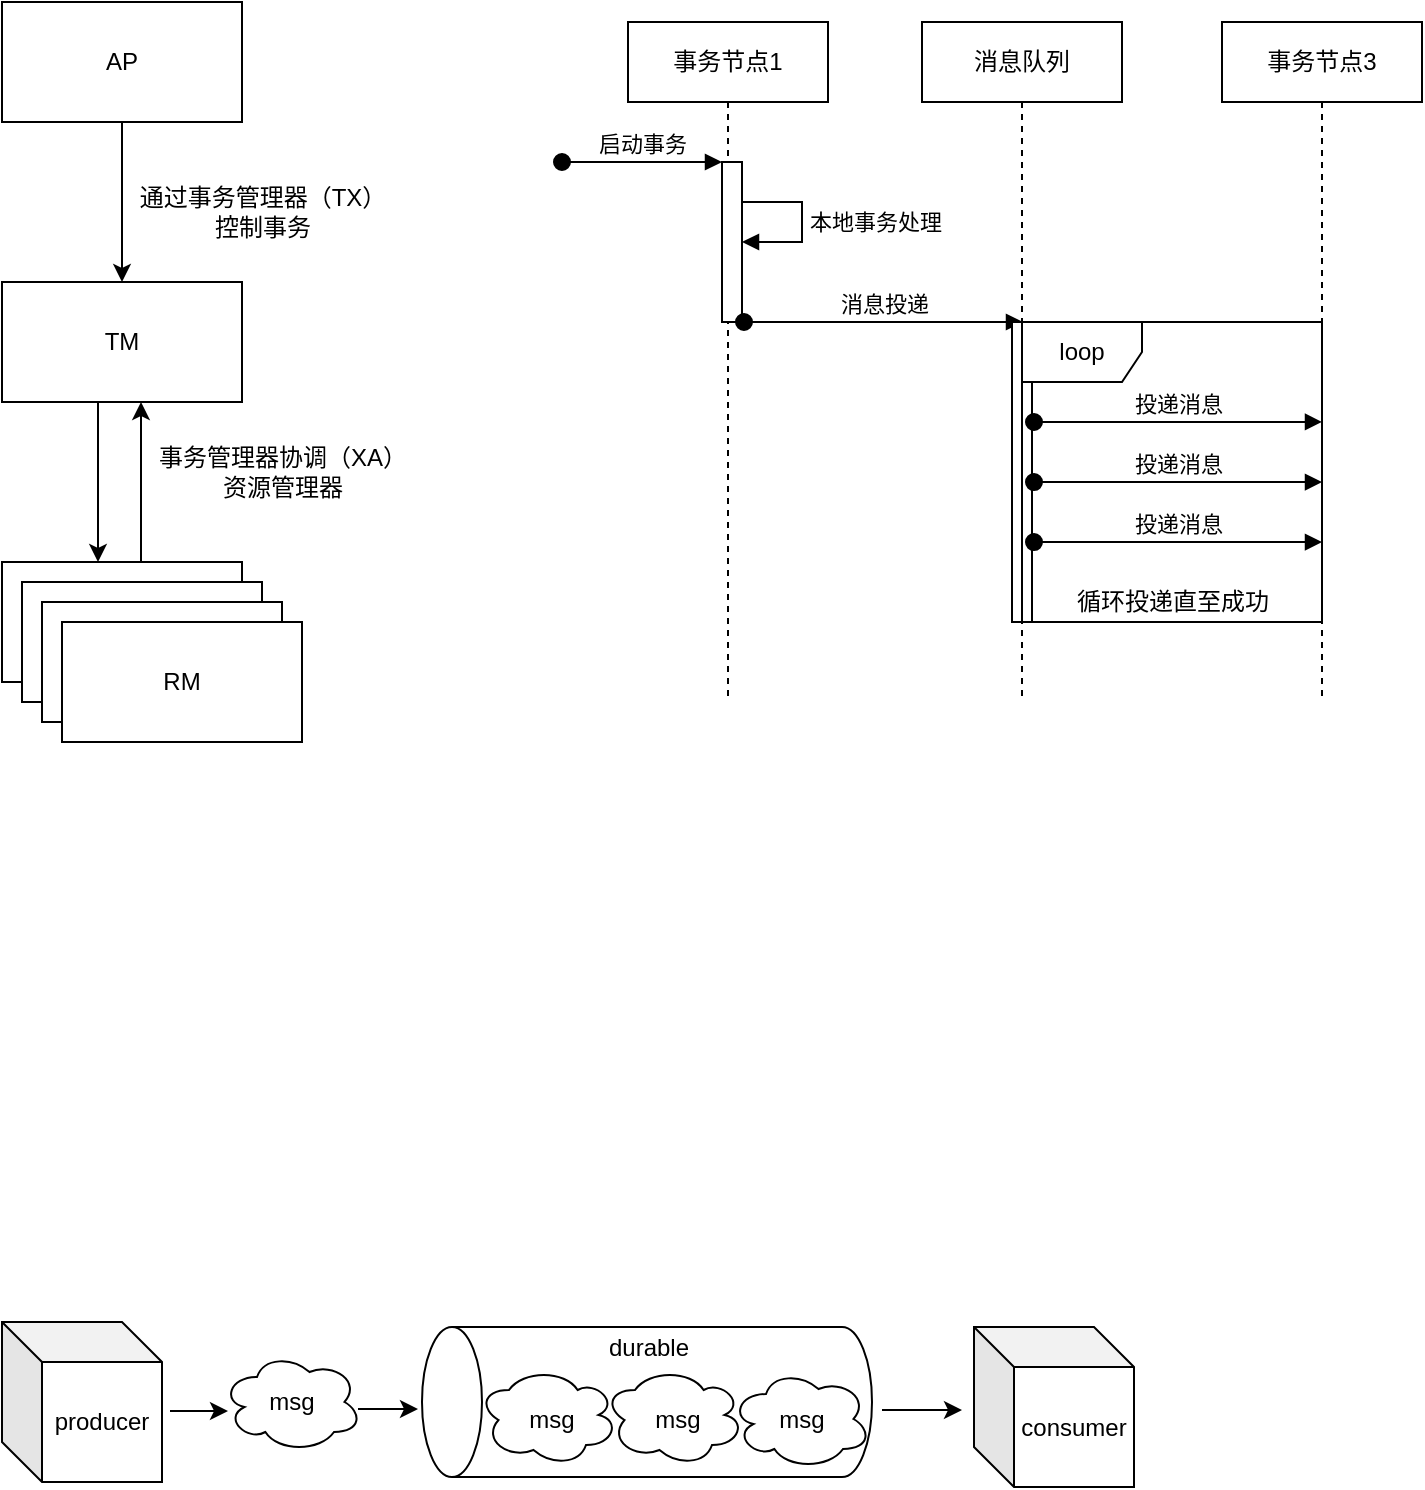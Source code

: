 <mxfile>
    <diagram id="6eq5_2-OoHjlULg1VnyJ" name="第 1 页">
        <mxGraphModel dx="505" dy="468" grid="1" gridSize="10" guides="1" tooltips="1" connect="1" arrows="1" fold="1" page="1" pageScale="1" pageWidth="827" pageHeight="1169" background="#ffffff" math="0" shadow="0">
            <root>
                <mxCell id="0"/>
                <mxCell id="1" parent="0"/>
                <mxCell id="2" value="AP" style="rounded=0;whiteSpace=wrap;html=1;fillColor=#FFFFFF;strokeColor=#000000;fontColor=#000000;" parent="1" vertex="1">
                    <mxGeometry x="40" y="30" width="120" height="60" as="geometry"/>
                </mxCell>
                <mxCell id="3" value="TM" style="rounded=0;whiteSpace=wrap;html=1;fontColor=#000000;strokeColor=#000000;fillColor=#FFFFFF;" parent="1" vertex="1">
                    <mxGeometry x="40" y="170" width="120" height="60" as="geometry"/>
                </mxCell>
                <mxCell id="5" value="" style="rounded=0;whiteSpace=wrap;html=1;fontColor=#000000;strokeColor=#000000;fillColor=#FFFFFF;" parent="1" vertex="1">
                    <mxGeometry x="40" y="310" width="120" height="60" as="geometry"/>
                </mxCell>
                <mxCell id="6" value="" style="rounded=0;whiteSpace=wrap;html=1;fontColor=#000000;strokeColor=#000000;fillColor=#FFFFFF;" parent="1" vertex="1">
                    <mxGeometry x="50" y="320" width="120" height="60" as="geometry"/>
                </mxCell>
                <mxCell id="7" value="" style="rounded=0;whiteSpace=wrap;html=1;fontColor=#000000;strokeColor=#000000;fillColor=#FFFFFF;" parent="1" vertex="1">
                    <mxGeometry x="60" y="330" width="120" height="60" as="geometry"/>
                </mxCell>
                <mxCell id="8" value="RM" style="rounded=0;whiteSpace=wrap;html=1;fontColor=#000000;strokeColor=#000000;fillColor=#FFFFFF;" parent="1" vertex="1">
                    <mxGeometry x="70" y="340" width="120" height="60" as="geometry"/>
                </mxCell>
                <mxCell id="10" value="" style="endArrow=classic;html=1;fontColor=#000000;strokeColor=#000000;entryX=0.5;entryY=0;entryDx=0;entryDy=0;exitX=0.5;exitY=1;exitDx=0;exitDy=0;" parent="1" source="2" target="3" edge="1">
                    <mxGeometry width="50" height="50" relative="1" as="geometry">
                        <mxPoint x="200" y="140" as="sourcePoint"/>
                        <mxPoint x="260" y="110" as="targetPoint"/>
                    </mxGeometry>
                </mxCell>
                <mxCell id="11" value="" style="endArrow=classic;html=1;fontColor=#000000;strokeColor=#000000;entryX=0.5;entryY=0;entryDx=0;entryDy=0;exitX=0.5;exitY=1;exitDx=0;exitDy=0;" parent="1" edge="1">
                    <mxGeometry width="50" height="50" relative="1" as="geometry">
                        <mxPoint x="88" y="230" as="sourcePoint"/>
                        <mxPoint x="88" y="310" as="targetPoint"/>
                    </mxGeometry>
                </mxCell>
                <mxCell id="13" value="通过事务管理器（TX）&lt;br&gt;控制事务" style="text;html=1;resizable=0;autosize=1;align=center;verticalAlign=middle;points=[];fillColor=none;strokeColor=none;rounded=0;fontColor=#000000;" parent="1" vertex="1">
                    <mxGeometry x="100" y="120" width="140" height="30" as="geometry"/>
                </mxCell>
                <mxCell id="14" value="事务管理器协调（XA）&lt;br&gt;资源管理器" style="text;html=1;resizable=0;autosize=1;align=center;verticalAlign=middle;points=[];fillColor=none;strokeColor=none;rounded=0;fontColor=#000000;" parent="1" vertex="1">
                    <mxGeometry x="110" y="250" width="140" height="30" as="geometry"/>
                </mxCell>
                <mxCell id="15" value="" style="endArrow=classic;html=1;fontColor=#000000;strokeColor=#000000;entryX=0.5;entryY=0;entryDx=0;entryDy=0;exitX=0.5;exitY=1;exitDx=0;exitDy=0;" parent="1" edge="1">
                    <mxGeometry width="50" height="50" relative="1" as="geometry">
                        <mxPoint x="109.5" y="310" as="sourcePoint"/>
                        <mxPoint x="109.5" y="230" as="targetPoint"/>
                    </mxGeometry>
                </mxCell>
                <mxCell id="16" value="" style="shape=cylinder3;whiteSpace=wrap;html=1;boundedLbl=1;backgroundOutline=1;size=15;fillColor=#FFFFFF;strokeColor=#000000;direction=north;" vertex="1" parent="1">
                    <mxGeometry x="250" y="692.5" width="225" height="75" as="geometry"/>
                </mxCell>
                <mxCell id="17" value="msg" style="ellipse;shape=cloud;whiteSpace=wrap;html=1;strokeColor=#000000;fillColor=#FFFFFF;fontColor=#000000;direction=west;" vertex="1" parent="1">
                    <mxGeometry x="279.5" y="714" width="70" height="50" as="geometry"/>
                </mxCell>
                <mxCell id="18" value="msg" style="ellipse;shape=cloud;whiteSpace=wrap;html=1;strokeColor=#000000;fillColor=#FFFFFF;fontColor=#000000;direction=east;" vertex="1" parent="1">
                    <mxGeometry x="404.5" y="713.5" width="70" height="50" as="geometry"/>
                </mxCell>
                <mxCell id="19" value="msg" style="ellipse;shape=cloud;whiteSpace=wrap;html=1;strokeColor=#000000;fillColor=#FFFFFF;fontColor=#000000;direction=west;" vertex="1" parent="1">
                    <mxGeometry x="342.5" y="714" width="70" height="50" as="geometry"/>
                </mxCell>
                <mxCell id="20" value="msg" style="ellipse;shape=cloud;whiteSpace=wrap;html=1;strokeColor=#000000;fillColor=#FFFFFF;fontColor=#000000;" vertex="1" parent="1">
                    <mxGeometry x="150" y="705" width="70" height="50" as="geometry"/>
                </mxCell>
                <mxCell id="21" value="durable" style="text;html=1;resizable=0;autosize=1;align=center;verticalAlign=middle;points=[];fillColor=none;strokeColor=none;rounded=0;fontColor=#000000;" vertex="1" parent="1">
                    <mxGeometry x="332.5" y="692.5" width="60" height="20" as="geometry"/>
                </mxCell>
                <mxCell id="22" value="producer" style="shape=cube;whiteSpace=wrap;html=1;boundedLbl=1;backgroundOutline=1;darkOpacity=0.05;darkOpacity2=0.1;fontColor=#000000;strokeColor=#000000;fillColor=#FFFFFF;" vertex="1" parent="1">
                    <mxGeometry x="40" y="690" width="80" height="80" as="geometry"/>
                </mxCell>
                <mxCell id="25" value="consumer" style="shape=cube;whiteSpace=wrap;html=1;boundedLbl=1;backgroundOutline=1;darkOpacity=0.05;darkOpacity2=0.1;fontColor=#000000;strokeColor=#000000;fillColor=#FFFFFF;" vertex="1" parent="1">
                    <mxGeometry x="526" y="692.5" width="80" height="80" as="geometry"/>
                </mxCell>
                <mxCell id="30" value="" style="endArrow=classic;html=1;fontColor=#000000;strokeColor=#000000;" edge="1" parent="1">
                    <mxGeometry width="50" height="50" relative="1" as="geometry">
                        <mxPoint x="480" y="734" as="sourcePoint"/>
                        <mxPoint x="520" y="734" as="targetPoint"/>
                    </mxGeometry>
                </mxCell>
                <mxCell id="31" value="" style="endArrow=classic;html=1;fontColor=#000000;strokeColor=#000000;" edge="1" parent="1">
                    <mxGeometry width="50" height="50" relative="1" as="geometry">
                        <mxPoint x="218" y="733.5" as="sourcePoint"/>
                        <mxPoint x="248" y="733.5" as="targetPoint"/>
                    </mxGeometry>
                </mxCell>
                <mxCell id="32" value="" style="endArrow=classic;html=1;fontColor=#000000;strokeColor=#000000;" edge="1" parent="1">
                    <mxGeometry width="50" height="50" relative="1" as="geometry">
                        <mxPoint x="124" y="734.5" as="sourcePoint"/>
                        <mxPoint x="153" y="734.5" as="targetPoint"/>
                    </mxGeometry>
                </mxCell>
                <mxCell id="33" value="事务节点1" style="shape=umlLifeline;perimeter=lifelinePerimeter;whiteSpace=wrap;html=1;container=1;collapsible=0;recursiveResize=0;outlineConnect=0;fontColor=#000000;strokeColor=#000000;fillColor=#FFFFFF;" vertex="1" parent="1">
                    <mxGeometry x="353" y="40" width="100" height="340" as="geometry"/>
                </mxCell>
                <mxCell id="37" value="本地事务处理" style="edgeStyle=orthogonalEdgeStyle;html=1;align=left;spacingLeft=2;endArrow=block;rounded=0;fontColor=#000000;strokeColor=#000000;labelBackgroundColor=none;" edge="1" target="38" parent="33">
                    <mxGeometry relative="1" as="geometry">
                        <mxPoint x="57" y="90" as="sourcePoint"/>
                        <Array as="points">
                            <mxPoint x="87" y="90"/>
                            <mxPoint x="87" y="110"/>
                        </Array>
                        <mxPoint x="62" y="110" as="targetPoint"/>
                    </mxGeometry>
                </mxCell>
                <mxCell id="38" value="" style="html=1;points=[];perimeter=orthogonalPerimeter;fontColor=#000000;strokeColor=#000000;fillColor=#FFFFFF;" vertex="1" parent="33">
                    <mxGeometry x="47" y="70" width="10" height="80" as="geometry"/>
                </mxCell>
                <mxCell id="39" value="启动事务" style="html=1;verticalAlign=bottom;startArrow=oval;endArrow=block;startSize=8;fontColor=#000000;strokeColor=#000000;labelBackgroundColor=none;" edge="1" target="38" parent="33">
                    <mxGeometry relative="1" as="geometry">
                        <mxPoint x="-33" y="70" as="sourcePoint"/>
                    </mxGeometry>
                </mxCell>
                <mxCell id="40" value="消息投递" style="html=1;verticalAlign=bottom;startArrow=oval;startFill=1;endArrow=block;startSize=8;labelBackgroundColor=none;fontColor=#000000;strokeColor=#000000;" edge="1" parent="33">
                    <mxGeometry width="60" relative="1" as="geometry">
                        <mxPoint x="58" y="150" as="sourcePoint"/>
                        <mxPoint x="197.5" y="150" as="targetPoint"/>
                    </mxGeometry>
                </mxCell>
                <mxCell id="34" value="消息队列" style="shape=umlLifeline;perimeter=lifelinePerimeter;whiteSpace=wrap;html=1;container=1;collapsible=0;recursiveResize=0;outlineConnect=0;fontColor=#000000;strokeColor=#000000;fillColor=#FFFFFF;" vertex="1" parent="1">
                    <mxGeometry x="500" y="40" width="100" height="340" as="geometry"/>
                </mxCell>
                <mxCell id="41" value="" style="html=1;points=[];perimeter=orthogonalPerimeter;fontColor=#000000;strokeColor=#000000;fillColor=#FFFFFF;" vertex="1" parent="34">
                    <mxGeometry x="45" y="150" width="10" height="150" as="geometry"/>
                </mxCell>
                <mxCell id="35" value="事务节点3" style="shape=umlLifeline;perimeter=lifelinePerimeter;whiteSpace=wrap;html=1;container=1;collapsible=0;recursiveResize=0;outlineConnect=0;fontColor=#000000;strokeColor=#000000;fillColor=#FFFFFF;" vertex="1" parent="1">
                    <mxGeometry x="650" y="40" width="100" height="340" as="geometry"/>
                </mxCell>
                <mxCell id="43" value="loop" style="shape=umlFrame;whiteSpace=wrap;html=1;fontColor=#000000;strokeColor=#000000;fillColor=#FFFFFF;" vertex="1" parent="1">
                    <mxGeometry x="550" y="190" width="150" height="150" as="geometry"/>
                </mxCell>
                <mxCell id="44" value="投递消息" style="html=1;verticalAlign=bottom;startArrow=oval;startFill=1;endArrow=block;startSize=8;labelBackgroundColor=none;fontColor=#000000;strokeColor=#000000;entryX=1;entryY=0.333;entryDx=0;entryDy=0;entryPerimeter=0;" edge="1" parent="1" target="43">
                    <mxGeometry width="60" relative="1" as="geometry">
                        <mxPoint x="556" y="240" as="sourcePoint"/>
                        <mxPoint x="616" y="240" as="targetPoint"/>
                    </mxGeometry>
                </mxCell>
                <mxCell id="45" value="投递消息" style="html=1;verticalAlign=bottom;startArrow=oval;startFill=1;endArrow=block;startSize=8;labelBackgroundColor=none;fontColor=#000000;strokeColor=#000000;entryX=1;entryY=0.333;entryDx=0;entryDy=0;entryPerimeter=0;" edge="1" parent="1">
                    <mxGeometry width="60" relative="1" as="geometry">
                        <mxPoint x="556" y="270.05" as="sourcePoint"/>
                        <mxPoint x="700" y="270.0" as="targetPoint"/>
                    </mxGeometry>
                </mxCell>
                <mxCell id="46" value="投递消息" style="html=1;verticalAlign=bottom;startArrow=oval;startFill=1;endArrow=block;startSize=8;labelBackgroundColor=none;fontColor=#000000;strokeColor=#000000;entryX=1;entryY=0.333;entryDx=0;entryDy=0;entryPerimeter=0;" edge="1" parent="1">
                    <mxGeometry width="60" relative="1" as="geometry">
                        <mxPoint x="556" y="300.05" as="sourcePoint"/>
                        <mxPoint x="700" y="300.0" as="targetPoint"/>
                    </mxGeometry>
                </mxCell>
                <mxCell id="47" value="循环投递直至成功" style="text;html=1;resizable=0;autosize=1;align=center;verticalAlign=middle;points=[];fillColor=none;strokeColor=none;rounded=0;fontColor=#000000;" vertex="1" parent="1">
                    <mxGeometry x="570" y="320" width="110" height="20" as="geometry"/>
                </mxCell>
            </root>
        </mxGraphModel>
    </diagram>
</mxfile>